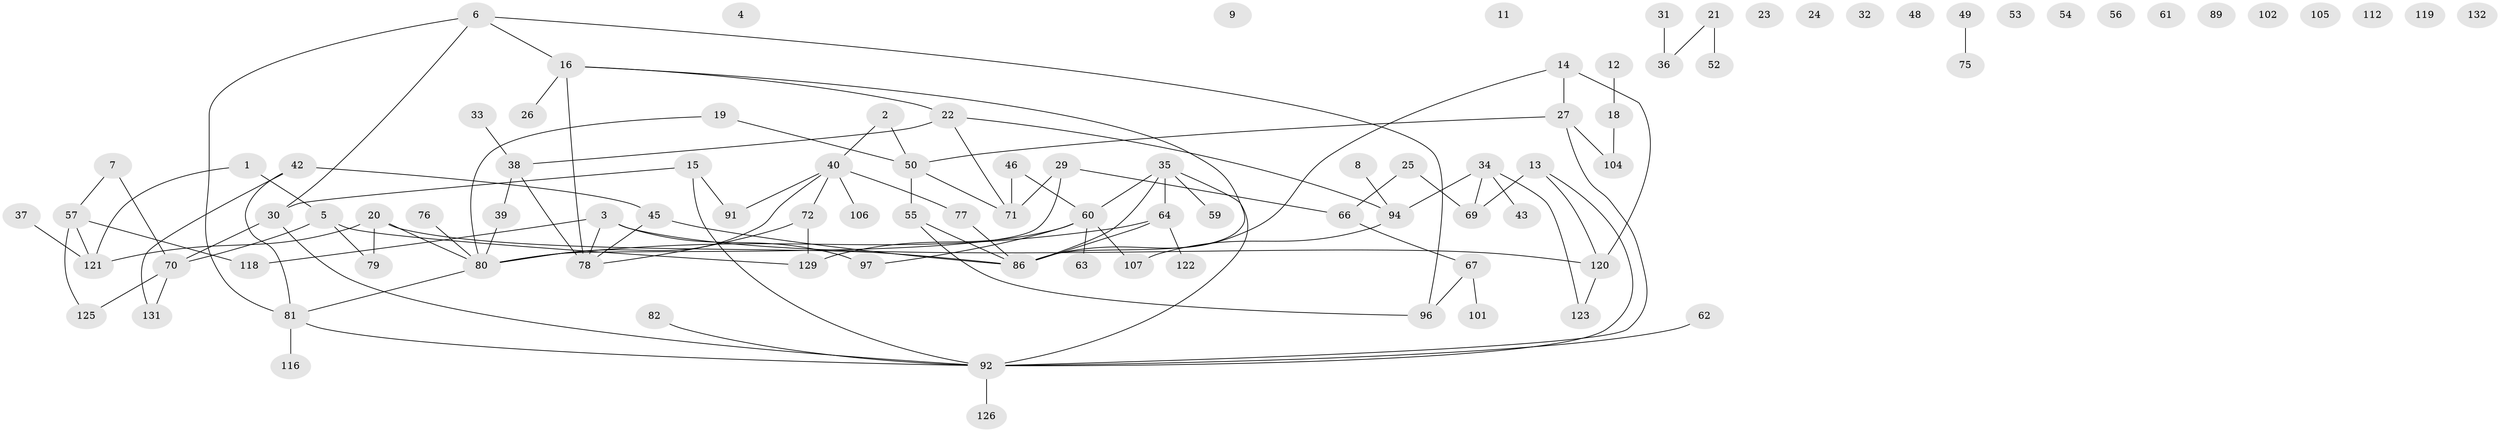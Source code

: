 // Generated by graph-tools (version 1.1) at 2025/23/03/03/25 07:23:24]
// undirected, 96 vertices, 113 edges
graph export_dot {
graph [start="1"]
  node [color=gray90,style=filled];
  1;
  2;
  3;
  4;
  5 [super="+17"];
  6 [super="+10"];
  7;
  8;
  9;
  11;
  12;
  13 [super="+93"];
  14 [super="+110"];
  15;
  16;
  18;
  19;
  20 [super="+28"];
  21 [super="+95"];
  22 [super="+51"];
  23 [super="+85"];
  24;
  25;
  26 [super="+73"];
  27 [super="+128"];
  29 [super="+98"];
  30 [super="+117"];
  31;
  32 [super="+44"];
  33 [super="+41"];
  34 [super="+74"];
  35 [super="+58"];
  36 [super="+111"];
  37;
  38;
  39;
  40 [super="+65"];
  42 [super="+47"];
  43;
  45;
  46 [super="+68"];
  48;
  49;
  50 [super="+83"];
  52;
  53;
  54;
  55;
  56;
  57 [super="+100"];
  59;
  60 [super="+113"];
  61;
  62;
  63;
  64 [super="+127"];
  66;
  67 [super="+115"];
  69 [super="+87"];
  70 [super="+88"];
  71;
  72 [super="+109"];
  75;
  76;
  77;
  78 [super="+99"];
  79;
  80 [super="+84"];
  81 [super="+103"];
  82;
  86 [super="+90"];
  89;
  91 [super="+130"];
  92 [super="+114"];
  94;
  96;
  97 [super="+108"];
  101;
  102;
  104;
  105;
  106;
  107;
  112;
  116;
  118;
  119;
  120 [super="+124"];
  121;
  122;
  123;
  125;
  126;
  129;
  131;
  132;
  1 -- 5;
  1 -- 121;
  2 -- 40;
  2 -- 50;
  3 -- 78;
  3 -- 118;
  3 -- 120;
  3 -- 97;
  5 -- 129;
  5 -- 79;
  5 -- 70;
  6 -- 16;
  6 -- 96;
  6 -- 81;
  6 -- 30;
  7 -- 70;
  7 -- 57;
  8 -- 94;
  12 -- 18;
  13 -- 92;
  13 -- 120;
  13 -- 69;
  14 -- 86;
  14 -- 120;
  14 -- 27;
  15 -- 30;
  15 -- 91;
  15 -- 92;
  16 -- 22;
  16 -- 26;
  16 -- 78 [weight=2];
  16 -- 86;
  18 -- 104;
  19 -- 80;
  19 -- 50;
  20 -- 79;
  20 -- 121;
  20 -- 80;
  20 -- 86;
  21 -- 52;
  21 -- 36;
  22 -- 94;
  22 -- 38;
  22 -- 71;
  25 -- 66;
  25 -- 69;
  27 -- 92;
  27 -- 104;
  27 -- 50;
  29 -- 71;
  29 -- 80;
  29 -- 66;
  30 -- 92;
  30 -- 70;
  31 -- 36;
  33 -- 38;
  34 -- 43;
  34 -- 94;
  34 -- 123;
  34 -- 69;
  35 -- 60;
  35 -- 92;
  35 -- 59;
  35 -- 86;
  35 -- 64;
  37 -- 121;
  38 -- 39;
  38 -- 78;
  39 -- 80;
  40 -- 91;
  40 -- 106;
  40 -- 77;
  40 -- 80;
  40 -- 72;
  42 -- 45;
  42 -- 131;
  42 -- 81;
  45 -- 78;
  45 -- 86;
  46 -- 71;
  46 -- 60;
  49 -- 75;
  50 -- 55;
  50 -- 71;
  55 -- 86;
  55 -- 96;
  57 -- 121;
  57 -- 118;
  57 -- 125;
  60 -- 97;
  60 -- 129;
  60 -- 107;
  60 -- 63;
  62 -- 92;
  64 -- 86;
  64 -- 80;
  64 -- 122;
  66 -- 67;
  67 -- 96;
  67 -- 101;
  70 -- 125;
  70 -- 131;
  72 -- 129;
  72 -- 78;
  76 -- 80;
  77 -- 86;
  80 -- 81;
  81 -- 116;
  81 -- 92;
  82 -- 92;
  92 -- 126 [weight=2];
  94 -- 107;
  120 -- 123;
}
